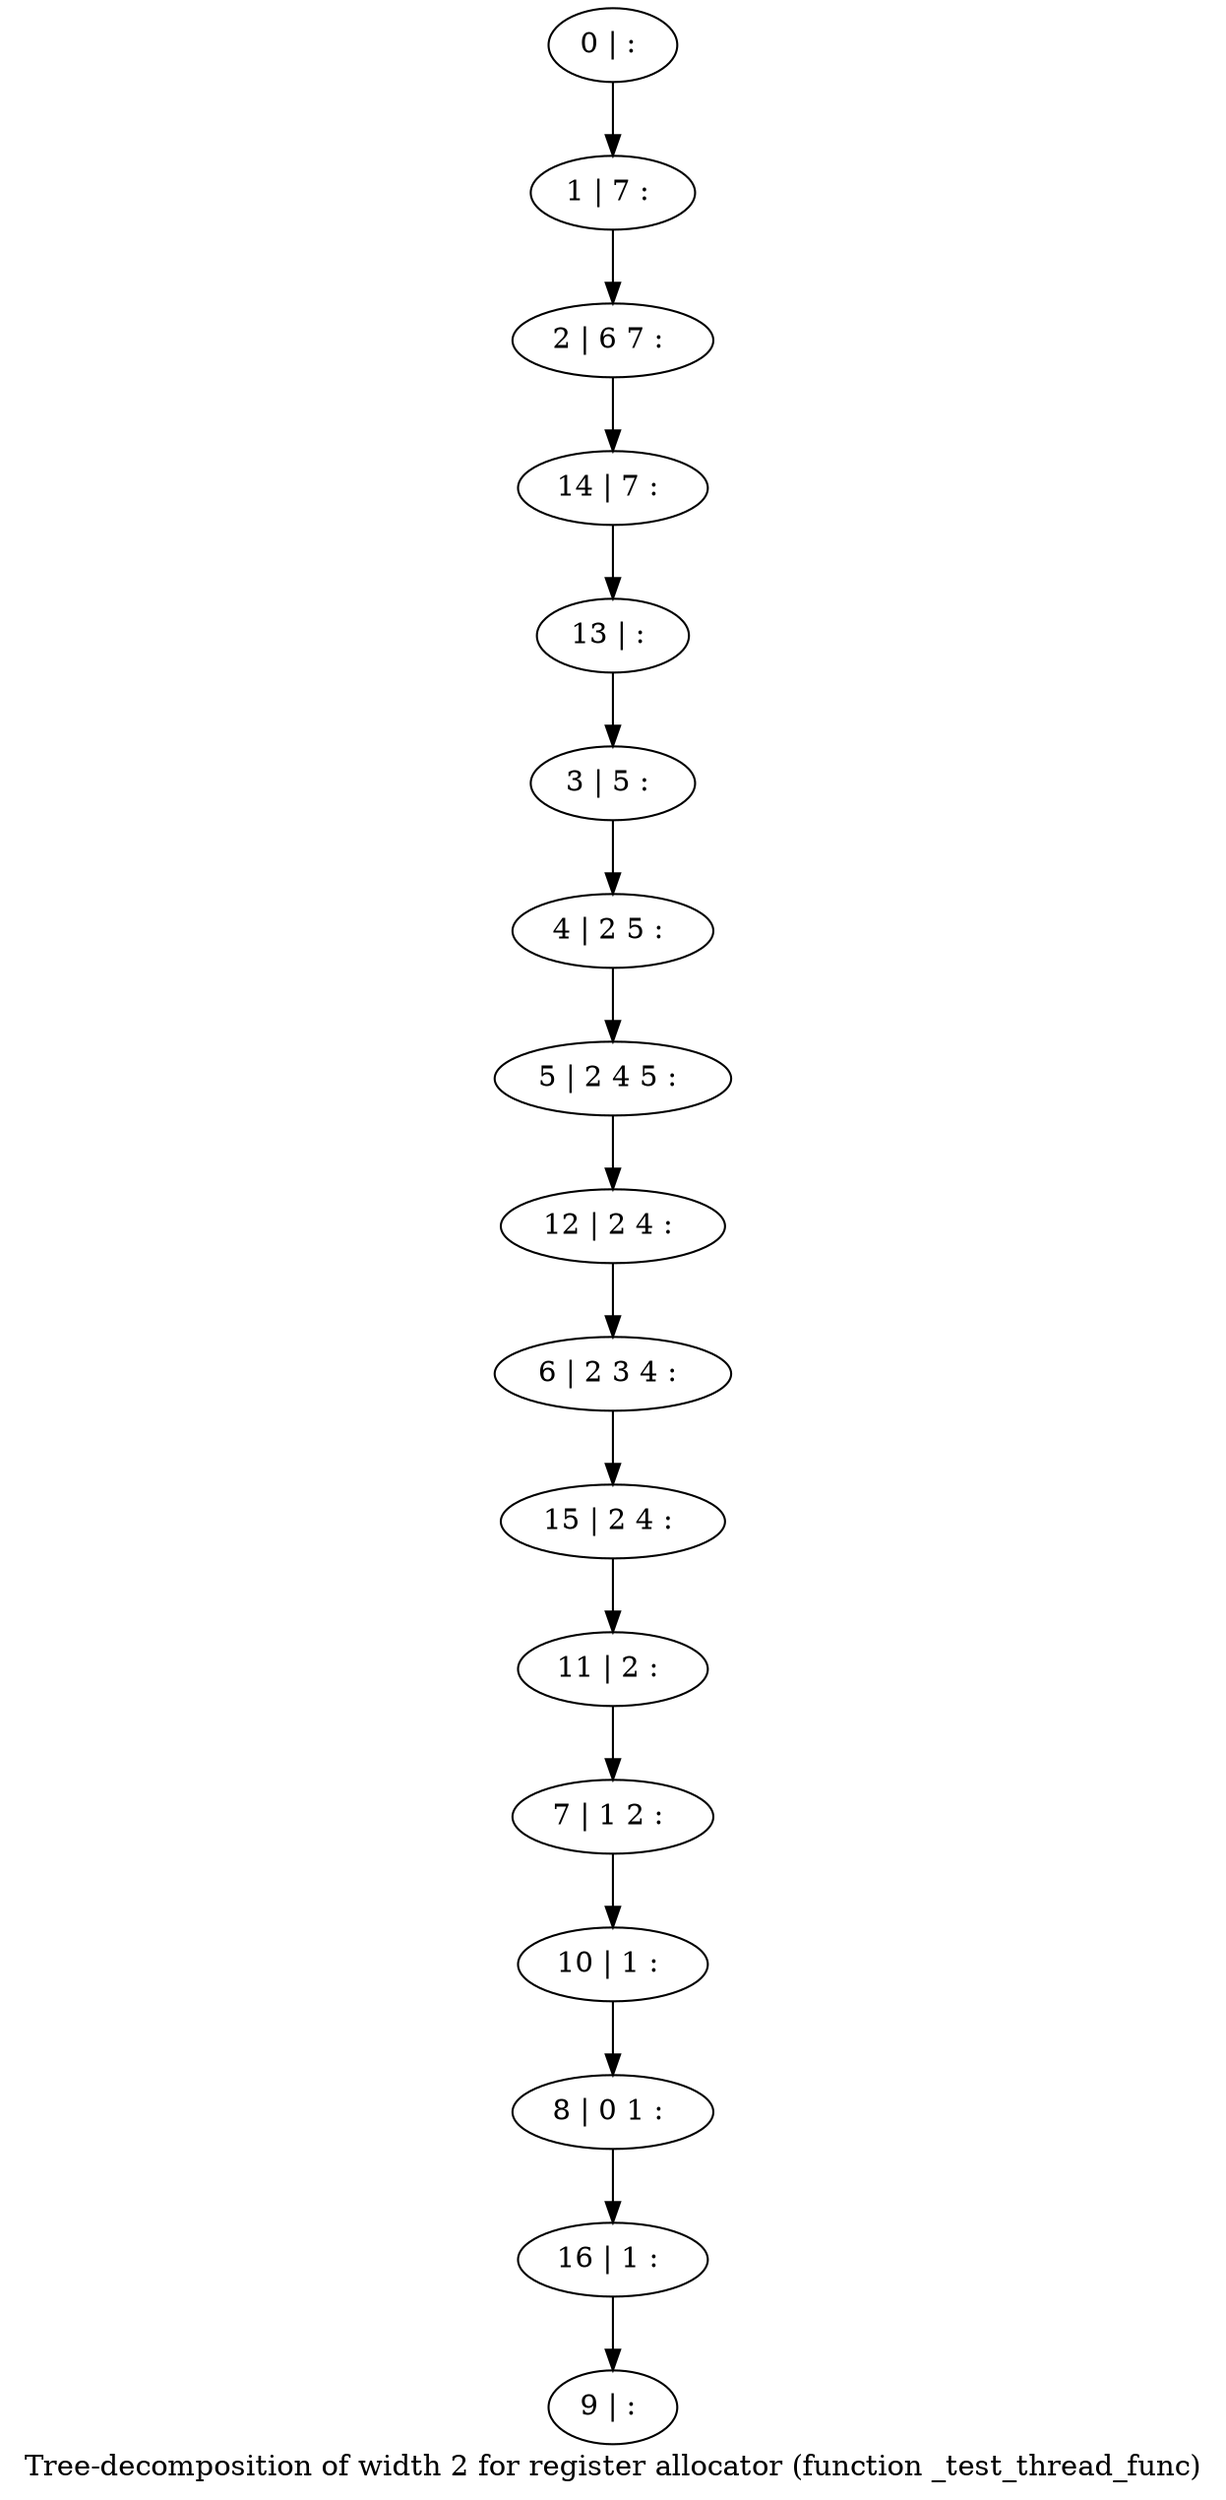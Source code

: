 digraph G {
graph [label="Tree-decomposition of width 2 for register allocator (function _test_thread_func)"]
0[label="0 | : "];
1[label="1 | 7 : "];
2[label="2 | 6 7 : "];
3[label="3 | 5 : "];
4[label="4 | 2 5 : "];
5[label="5 | 2 4 5 : "];
6[label="6 | 2 3 4 : "];
7[label="7 | 1 2 : "];
8[label="8 | 0 1 : "];
9[label="9 | : "];
10[label="10 | 1 : "];
11[label="11 | 2 : "];
12[label="12 | 2 4 : "];
13[label="13 | : "];
14[label="14 | 7 : "];
15[label="15 | 2 4 : "];
16[label="16 | 1 : "];
0->1 ;
1->2 ;
3->4 ;
4->5 ;
10->8 ;
7->10 ;
11->7 ;
12->6 ;
5->12 ;
13->3 ;
14->13 ;
2->14 ;
15->11 ;
6->15 ;
16->9 ;
8->16 ;
}
